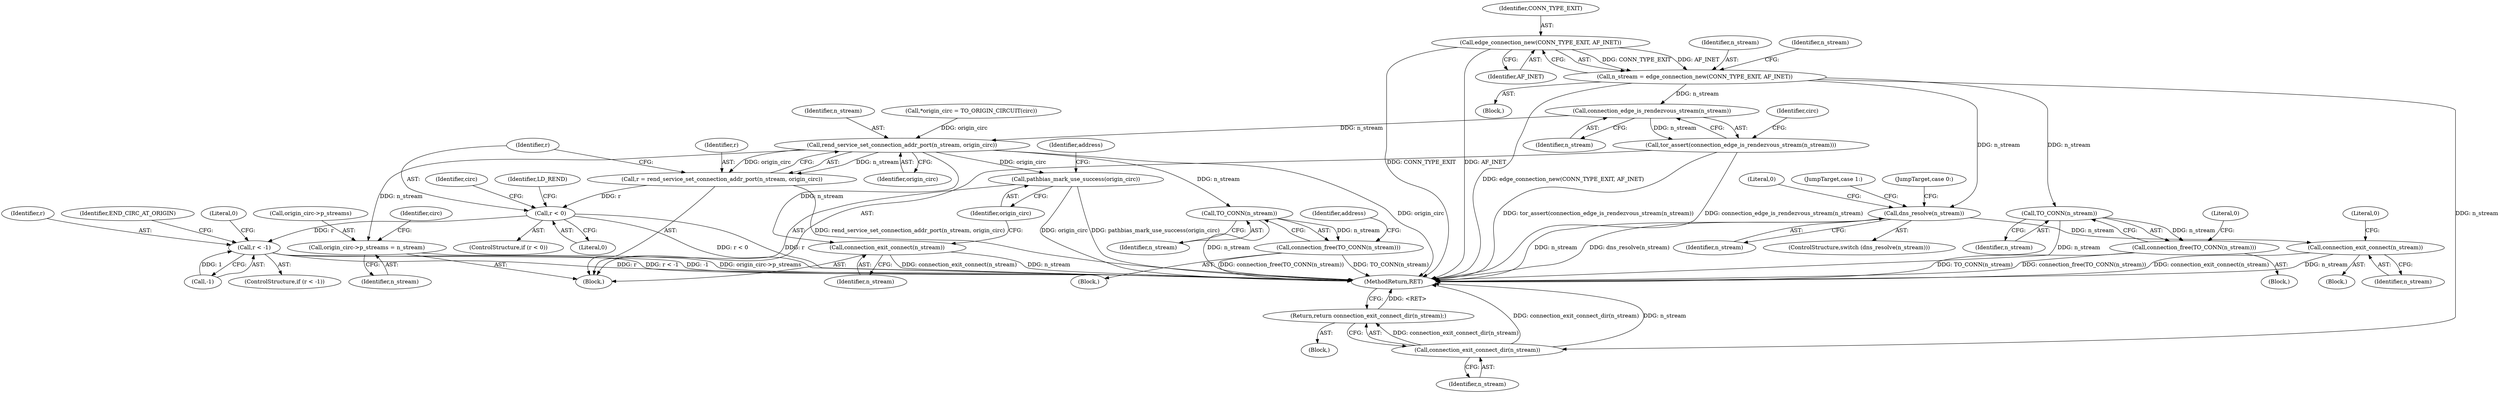 digraph "0_tor_79b59a2dfcb68897ee89d98587d09e55f07e68d7@API" {
"1000412" [label="(Call,edge_connection_new(CONN_TYPE_EXIT, AF_INET))"];
"1000410" [label="(Call,n_stream = edge_connection_new(CONN_TYPE_EXIT, AF_INET))"];
"1000499" [label="(Call,connection_edge_is_rendezvous_stream(n_stream))"];
"1000498" [label="(Call,tor_assert(connection_edge_is_rendezvous_stream(n_stream)))"];
"1000506" [label="(Call,rend_service_set_connection_addr_port(n_stream, origin_circ))"];
"1000504" [label="(Call,r = rend_service_set_connection_addr_port(n_stream, origin_circ))"];
"1000510" [label="(Call,r < 0)"];
"1000539" [label="(Call,r < -1)"];
"1000534" [label="(Call,TO_CONN(n_stream))"];
"1000533" [label="(Call,connection_free(TO_CONN(n_stream)))"];
"1000574" [label="(Call,origin_circ->p_streams = n_stream)"];
"1000587" [label="(Call,connection_exit_connect(n_stream))"];
"1000589" [label="(Call,pathbias_mark_use_success(origin_circ))"];
"1000622" [label="(Call,TO_CONN(n_stream))"];
"1000621" [label="(Call,connection_free(TO_CONN(n_stream)))"];
"1000663" [label="(Call,connection_exit_connect_dir(n_stream))"];
"1000662" [label="(Return,return connection_exit_connect_dir(n_stream);)"];
"1000669" [label="(Call,dns_resolve(n_stream))"];
"1000678" [label="(Call,connection_exit_connect(n_stream))"];
"1000498" [label="(Call,tor_assert(connection_edge_is_rendezvous_stream(n_stream)))"];
"1000506" [label="(Call,rend_service_set_connection_addr_port(n_stream, origin_circ))"];
"1000681" [label="(Literal,0)"];
"1000697" [label="(MethodReturn,RET)"];
"1000499" [label="(Call,connection_edge_is_rendezvous_stream(n_stream))"];
"1000533" [label="(Call,connection_free(TO_CONN(n_stream)))"];
"1000509" [label="(ControlStructure,if (r < 0))"];
"1000590" [label="(Identifier,origin_circ)"];
"1000411" [label="(Identifier,n_stream)"];
"1000417" [label="(Identifier,n_stream)"];
"1000663" [label="(Call,connection_exit_connect_dir(n_stream))"];
"1000124" [label="(Block,)"];
"1000587" [label="(Call,connection_exit_connect(n_stream))"];
"1000578" [label="(Identifier,n_stream)"];
"1000540" [label="(Identifier,r)"];
"1000414" [label="(Identifier,AF_INET)"];
"1000466" [label="(Block,)"];
"1000623" [label="(Identifier,n_stream)"];
"1000625" [label="(Literal,0)"];
"1000575" [label="(Call,origin_circ->p_streams)"];
"1000664" [label="(Identifier,n_stream)"];
"1000515" [label="(Identifier,LD_REND)"];
"1000504" [label="(Call,r = rend_service_set_connection_addr_port(n_stream, origin_circ))"];
"1000500" [label="(Identifier,n_stream)"];
"1000574" [label="(Call,origin_circ->p_streams = n_stream)"];
"1000544" [label="(Identifier,END_CIRC_AT_ORIGIN)"];
"1000670" [label="(Identifier,n_stream)"];
"1000507" [label="(Identifier,n_stream)"];
"1000412" [label="(Call,edge_connection_new(CONN_TYPE_EXIT, AF_INET))"];
"1000668" [label="(ControlStructure,switch (dns_resolve(n_stream)))"];
"1000678" [label="(Call,connection_exit_connect(n_stream))"];
"1000671" [label="(Block,)"];
"1000508" [label="(Identifier,origin_circ)"];
"1000512" [label="(Literal,0)"];
"1000535" [label="(Identifier,n_stream)"];
"1000672" [label="(JumpTarget,case 1:)"];
"1000502" [label="(Identifier,circ)"];
"1000534" [label="(Call,TO_CONN(n_stream))"];
"1000538" [label="(ControlStructure,if (r < -1))"];
"1000541" [label="(Call,-1)"];
"1000588" [label="(Identifier,n_stream)"];
"1000637" [label="(Block,)"];
"1000691" [label="(JumpTarget,case 0:)"];
"1000679" [label="(Identifier,n_stream)"];
"1000621" [label="(Call,connection_free(TO_CONN(n_stream)))"];
"1000669" [label="(Call,dns_resolve(n_stream))"];
"1000613" [label="(Block,)"];
"1000511" [label="(Identifier,r)"];
"1000662" [label="(Return,return connection_exit_connect_dir(n_stream);)"];
"1000696" [label="(Literal,0)"];
"1000513" [label="(Block,)"];
"1000592" [label="(Identifier,address)"];
"1000510" [label="(Call,r < 0)"];
"1000505" [label="(Identifier,r)"];
"1000549" [label="(Identifier,circ)"];
"1000468" [label="(Call,*origin_circ = TO_ORIGIN_CIRCUIT(circ))"];
"1000547" [label="(Literal,0)"];
"1000413" [label="(Identifier,CONN_TYPE_EXIT)"];
"1000537" [label="(Identifier,address)"];
"1000410" [label="(Call,n_stream = edge_connection_new(CONN_TYPE_EXIT, AF_INET))"];
"1000580" [label="(Identifier,circ)"];
"1000622" [label="(Call,TO_CONN(n_stream))"];
"1000589" [label="(Call,pathbias_mark_use_success(origin_circ))"];
"1000539" [label="(Call,r < -1)"];
"1000412" -> "1000410"  [label="AST: "];
"1000412" -> "1000414"  [label="CFG: "];
"1000413" -> "1000412"  [label="AST: "];
"1000414" -> "1000412"  [label="AST: "];
"1000410" -> "1000412"  [label="CFG: "];
"1000412" -> "1000697"  [label="DDG: AF_INET"];
"1000412" -> "1000697"  [label="DDG: CONN_TYPE_EXIT"];
"1000412" -> "1000410"  [label="DDG: CONN_TYPE_EXIT"];
"1000412" -> "1000410"  [label="DDG: AF_INET"];
"1000410" -> "1000124"  [label="AST: "];
"1000411" -> "1000410"  [label="AST: "];
"1000417" -> "1000410"  [label="CFG: "];
"1000410" -> "1000697"  [label="DDG: edge_connection_new(CONN_TYPE_EXIT, AF_INET)"];
"1000410" -> "1000499"  [label="DDG: n_stream"];
"1000410" -> "1000622"  [label="DDG: n_stream"];
"1000410" -> "1000663"  [label="DDG: n_stream"];
"1000410" -> "1000669"  [label="DDG: n_stream"];
"1000499" -> "1000498"  [label="AST: "];
"1000499" -> "1000500"  [label="CFG: "];
"1000500" -> "1000499"  [label="AST: "];
"1000498" -> "1000499"  [label="CFG: "];
"1000499" -> "1000498"  [label="DDG: n_stream"];
"1000499" -> "1000506"  [label="DDG: n_stream"];
"1000498" -> "1000466"  [label="AST: "];
"1000502" -> "1000498"  [label="CFG: "];
"1000498" -> "1000697"  [label="DDG: tor_assert(connection_edge_is_rendezvous_stream(n_stream))"];
"1000498" -> "1000697"  [label="DDG: connection_edge_is_rendezvous_stream(n_stream)"];
"1000506" -> "1000504"  [label="AST: "];
"1000506" -> "1000508"  [label="CFG: "];
"1000507" -> "1000506"  [label="AST: "];
"1000508" -> "1000506"  [label="AST: "];
"1000504" -> "1000506"  [label="CFG: "];
"1000506" -> "1000697"  [label="DDG: origin_circ"];
"1000506" -> "1000504"  [label="DDG: n_stream"];
"1000506" -> "1000504"  [label="DDG: origin_circ"];
"1000468" -> "1000506"  [label="DDG: origin_circ"];
"1000506" -> "1000534"  [label="DDG: n_stream"];
"1000506" -> "1000574"  [label="DDG: n_stream"];
"1000506" -> "1000587"  [label="DDG: n_stream"];
"1000506" -> "1000589"  [label="DDG: origin_circ"];
"1000504" -> "1000466"  [label="AST: "];
"1000505" -> "1000504"  [label="AST: "];
"1000511" -> "1000504"  [label="CFG: "];
"1000504" -> "1000697"  [label="DDG: rend_service_set_connection_addr_port(n_stream, origin_circ)"];
"1000504" -> "1000510"  [label="DDG: r"];
"1000510" -> "1000509"  [label="AST: "];
"1000510" -> "1000512"  [label="CFG: "];
"1000511" -> "1000510"  [label="AST: "];
"1000512" -> "1000510"  [label="AST: "];
"1000515" -> "1000510"  [label="CFG: "];
"1000549" -> "1000510"  [label="CFG: "];
"1000510" -> "1000697"  [label="DDG: r"];
"1000510" -> "1000697"  [label="DDG: r < 0"];
"1000510" -> "1000539"  [label="DDG: r"];
"1000539" -> "1000538"  [label="AST: "];
"1000539" -> "1000541"  [label="CFG: "];
"1000540" -> "1000539"  [label="AST: "];
"1000541" -> "1000539"  [label="AST: "];
"1000544" -> "1000539"  [label="CFG: "];
"1000547" -> "1000539"  [label="CFG: "];
"1000539" -> "1000697"  [label="DDG: r"];
"1000539" -> "1000697"  [label="DDG: r < -1"];
"1000539" -> "1000697"  [label="DDG: -1"];
"1000541" -> "1000539"  [label="DDG: 1"];
"1000534" -> "1000533"  [label="AST: "];
"1000534" -> "1000535"  [label="CFG: "];
"1000535" -> "1000534"  [label="AST: "];
"1000533" -> "1000534"  [label="CFG: "];
"1000534" -> "1000697"  [label="DDG: n_stream"];
"1000534" -> "1000533"  [label="DDG: n_stream"];
"1000533" -> "1000513"  [label="AST: "];
"1000537" -> "1000533"  [label="CFG: "];
"1000533" -> "1000697"  [label="DDG: connection_free(TO_CONN(n_stream))"];
"1000533" -> "1000697"  [label="DDG: TO_CONN(n_stream)"];
"1000574" -> "1000466"  [label="AST: "];
"1000574" -> "1000578"  [label="CFG: "];
"1000575" -> "1000574"  [label="AST: "];
"1000578" -> "1000574"  [label="AST: "];
"1000580" -> "1000574"  [label="CFG: "];
"1000574" -> "1000697"  [label="DDG: origin_circ->p_streams"];
"1000587" -> "1000466"  [label="AST: "];
"1000587" -> "1000588"  [label="CFG: "];
"1000588" -> "1000587"  [label="AST: "];
"1000590" -> "1000587"  [label="CFG: "];
"1000587" -> "1000697"  [label="DDG: n_stream"];
"1000587" -> "1000697"  [label="DDG: connection_exit_connect(n_stream)"];
"1000589" -> "1000466"  [label="AST: "];
"1000589" -> "1000590"  [label="CFG: "];
"1000590" -> "1000589"  [label="AST: "];
"1000592" -> "1000589"  [label="CFG: "];
"1000589" -> "1000697"  [label="DDG: pathbias_mark_use_success(origin_circ)"];
"1000589" -> "1000697"  [label="DDG: origin_circ"];
"1000622" -> "1000621"  [label="AST: "];
"1000622" -> "1000623"  [label="CFG: "];
"1000623" -> "1000622"  [label="AST: "];
"1000621" -> "1000622"  [label="CFG: "];
"1000622" -> "1000697"  [label="DDG: n_stream"];
"1000622" -> "1000621"  [label="DDG: n_stream"];
"1000621" -> "1000613"  [label="AST: "];
"1000625" -> "1000621"  [label="CFG: "];
"1000621" -> "1000697"  [label="DDG: TO_CONN(n_stream)"];
"1000621" -> "1000697"  [label="DDG: connection_free(TO_CONN(n_stream))"];
"1000663" -> "1000662"  [label="AST: "];
"1000663" -> "1000664"  [label="CFG: "];
"1000664" -> "1000663"  [label="AST: "];
"1000662" -> "1000663"  [label="CFG: "];
"1000663" -> "1000697"  [label="DDG: connection_exit_connect_dir(n_stream)"];
"1000663" -> "1000697"  [label="DDG: n_stream"];
"1000663" -> "1000662"  [label="DDG: connection_exit_connect_dir(n_stream)"];
"1000662" -> "1000637"  [label="AST: "];
"1000697" -> "1000662"  [label="CFG: "];
"1000662" -> "1000697"  [label="DDG: <RET>"];
"1000669" -> "1000668"  [label="AST: "];
"1000669" -> "1000670"  [label="CFG: "];
"1000670" -> "1000669"  [label="AST: "];
"1000672" -> "1000669"  [label="CFG: "];
"1000691" -> "1000669"  [label="CFG: "];
"1000696" -> "1000669"  [label="CFG: "];
"1000669" -> "1000697"  [label="DDG: n_stream"];
"1000669" -> "1000697"  [label="DDG: dns_resolve(n_stream)"];
"1000669" -> "1000678"  [label="DDG: n_stream"];
"1000678" -> "1000671"  [label="AST: "];
"1000678" -> "1000679"  [label="CFG: "];
"1000679" -> "1000678"  [label="AST: "];
"1000681" -> "1000678"  [label="CFG: "];
"1000678" -> "1000697"  [label="DDG: connection_exit_connect(n_stream)"];
"1000678" -> "1000697"  [label="DDG: n_stream"];
}
